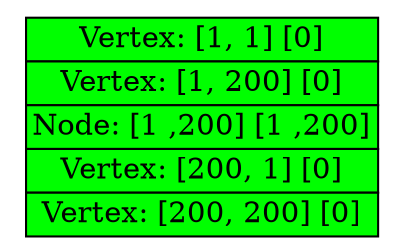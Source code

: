 digraph G
{
	node [shape = none];
	rankdir = LR;
	node0
	[
		label = <<table border="0" cellspacing="0">
			       <tr><td port="port0"  border="1" bgcolor="green">Vertex: [1, 1] [0]</td></tr>
			       <tr><td port="port1"  border="1" bgcolor="green">Vertex: [1, 200] [0]</td></tr>
			       <tr><td port="port2"  border="1" bgcolor="green">Node: [1 ,200] [1 ,200]</td></tr>
			       <tr><td port="port3"  border="1" bgcolor="green">Vertex: [200, 1] [0]</td></tr>
			       <tr><td port="port4"  border="1" bgcolor="green">Vertex: [200, 200] [0]</td></tr>
	        </table>>
	]
}

